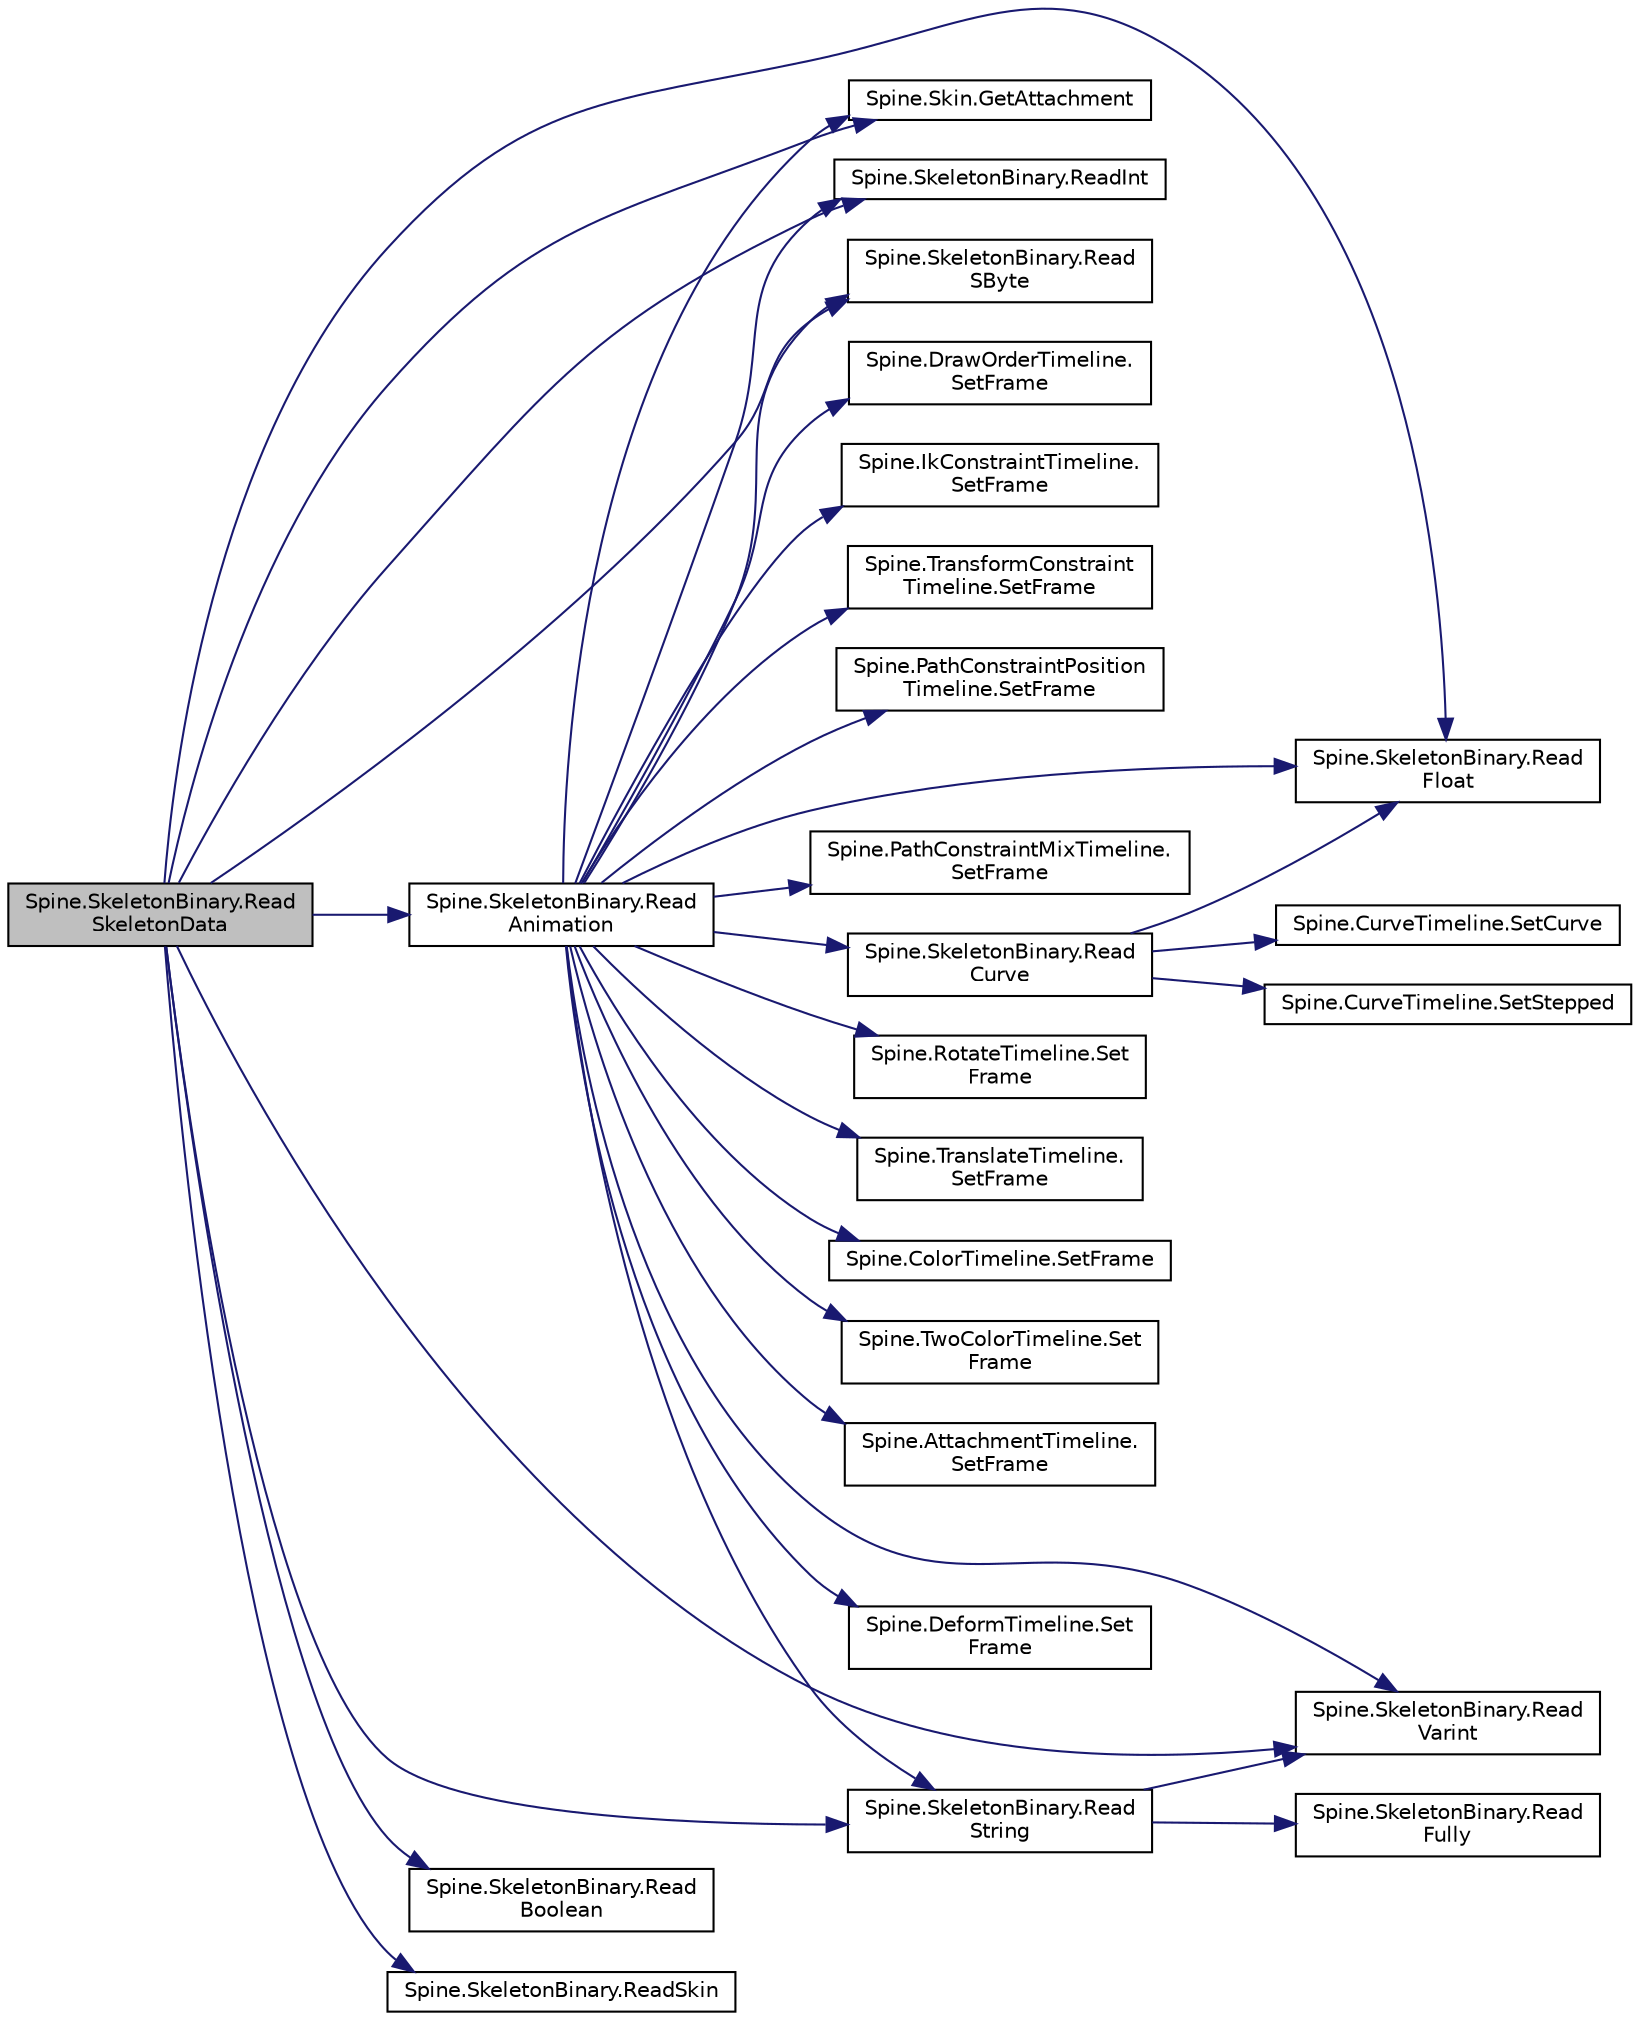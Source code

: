 digraph "Spine.SkeletonBinary.ReadSkeletonData"
{
 // LATEX_PDF_SIZE
  edge [fontname="Helvetica",fontsize="10",labelfontname="Helvetica",labelfontsize="10"];
  node [fontname="Helvetica",fontsize="10",shape=record];
  rankdir="LR";
  Node1 [label="Spine.SkeletonBinary.Read\lSkeletonData",height=0.2,width=0.4,color="black", fillcolor="grey75", style="filled", fontcolor="black",tooltip=" "];
  Node1 -> Node2 [color="midnightblue",fontsize="10",style="solid",fontname="Helvetica"];
  Node2 [label="Spine.Skin.GetAttachment",height=0.2,width=0.4,color="black", fillcolor="white", style="filled",URL="$class_spine_1_1_skin.html#a8e1b079b629865148f809487fbda7938",tooltip="Returns the attachment for the specified slot index and name, or null."];
  Node1 -> Node3 [color="midnightblue",fontsize="10",style="solid",fontname="Helvetica"];
  Node3 [label="Spine.SkeletonBinary.Read\lAnimation",height=0.2,width=0.4,color="black", fillcolor="white", style="filled",URL="$class_spine_1_1_skeleton_binary.html#a6f7cbf08deda1371511f41b7020c0e1b",tooltip=" "];
  Node3 -> Node2 [color="midnightblue",fontsize="10",style="solid",fontname="Helvetica"];
  Node3 -> Node4 [color="midnightblue",fontsize="10",style="solid",fontname="Helvetica"];
  Node4 [label="Spine.SkeletonBinary.Read\lCurve",height=0.2,width=0.4,color="black", fillcolor="white", style="filled",URL="$class_spine_1_1_skeleton_binary.html#ad108de830c6c9dda023c1ee8ae57be67",tooltip=" "];
  Node4 -> Node5 [color="midnightblue",fontsize="10",style="solid",fontname="Helvetica"];
  Node5 [label="Spine.SkeletonBinary.Read\lFloat",height=0.2,width=0.4,color="black", fillcolor="white", style="filled",URL="$class_spine_1_1_skeleton_binary.html#abceb97a66237f069899e4eae6b88cfe5",tooltip=" "];
  Node4 -> Node6 [color="midnightblue",fontsize="10",style="solid",fontname="Helvetica"];
  Node6 [label="Spine.CurveTimeline.SetCurve",height=0.2,width=0.4,color="black", fillcolor="white", style="filled",URL="$class_spine_1_1_curve_timeline.html#a17799c5d17120175dd78b9cb77a2e569",tooltip="Sets the control handle positions for an interpolation bezier curve used to transition from this keyf..."];
  Node4 -> Node7 [color="midnightblue",fontsize="10",style="solid",fontname="Helvetica"];
  Node7 [label="Spine.CurveTimeline.SetStepped",height=0.2,width=0.4,color="black", fillcolor="white", style="filled",URL="$class_spine_1_1_curve_timeline.html#ac9f50bb59d3a6a81aebf2ce6331eed76",tooltip=" "];
  Node3 -> Node5 [color="midnightblue",fontsize="10",style="solid",fontname="Helvetica"];
  Node3 -> Node8 [color="midnightblue",fontsize="10",style="solid",fontname="Helvetica"];
  Node8 [label="Spine.SkeletonBinary.ReadInt",height=0.2,width=0.4,color="black", fillcolor="white", style="filled",URL="$class_spine_1_1_skeleton_binary.html#a028e200aec5d5c3618b18cbf450bd6bf",tooltip=" "];
  Node3 -> Node9 [color="midnightblue",fontsize="10",style="solid",fontname="Helvetica"];
  Node9 [label="Spine.SkeletonBinary.Read\lSByte",height=0.2,width=0.4,color="black", fillcolor="white", style="filled",URL="$class_spine_1_1_skeleton_binary.html#aa519eb2d8a835b1e3586d2c7009ab69c",tooltip=" "];
  Node3 -> Node10 [color="midnightblue",fontsize="10",style="solid",fontname="Helvetica"];
  Node10 [label="Spine.SkeletonBinary.Read\lString",height=0.2,width=0.4,color="black", fillcolor="white", style="filled",URL="$class_spine_1_1_skeleton_binary.html#a169fee956d5676cb3dd5d59c2d38ef42",tooltip=" "];
  Node10 -> Node11 [color="midnightblue",fontsize="10",style="solid",fontname="Helvetica"];
  Node11 [label="Spine.SkeletonBinary.Read\lFully",height=0.2,width=0.4,color="black", fillcolor="white", style="filled",URL="$class_spine_1_1_skeleton_binary.html#a3c31f5d3d2c410d11407e234e370e533",tooltip=" "];
  Node10 -> Node12 [color="midnightblue",fontsize="10",style="solid",fontname="Helvetica"];
  Node12 [label="Spine.SkeletonBinary.Read\lVarint",height=0.2,width=0.4,color="black", fillcolor="white", style="filled",URL="$class_spine_1_1_skeleton_binary.html#a416307e9af6f3b22570f7b51e2673271",tooltip=" "];
  Node3 -> Node12 [color="midnightblue",fontsize="10",style="solid",fontname="Helvetica"];
  Node3 -> Node13 [color="midnightblue",fontsize="10",style="solid",fontname="Helvetica"];
  Node13 [label="Spine.RotateTimeline.Set\lFrame",height=0.2,width=0.4,color="black", fillcolor="white", style="filled",URL="$class_spine_1_1_rotate_timeline.html#a22498ac9b29001375d3feaf10dfcee3e",tooltip="Sets the time and value of the specified keyframe."];
  Node3 -> Node14 [color="midnightblue",fontsize="10",style="solid",fontname="Helvetica"];
  Node14 [label="Spine.TranslateTimeline.\lSetFrame",height=0.2,width=0.4,color="black", fillcolor="white", style="filled",URL="$class_spine_1_1_translate_timeline.html#a3f7844b15ce15705fbe363cc96c8e28d",tooltip="Sets the time and value of the specified keyframe."];
  Node3 -> Node15 [color="midnightblue",fontsize="10",style="solid",fontname="Helvetica"];
  Node15 [label="Spine.ColorTimeline.SetFrame",height=0.2,width=0.4,color="black", fillcolor="white", style="filled",URL="$class_spine_1_1_color_timeline.html#afcc8966dbad4ed2288d9d50a75097d43",tooltip="Sets the time and value of the specified keyframe."];
  Node3 -> Node16 [color="midnightblue",fontsize="10",style="solid",fontname="Helvetica"];
  Node16 [label="Spine.TwoColorTimeline.Set\lFrame",height=0.2,width=0.4,color="black", fillcolor="white", style="filled",URL="$class_spine_1_1_two_color_timeline.html#a2e52208d038817ae335b012799407f65",tooltip="Sets the time and value of the specified keyframe."];
  Node3 -> Node17 [color="midnightblue",fontsize="10",style="solid",fontname="Helvetica"];
  Node17 [label="Spine.AttachmentTimeline.\lSetFrame",height=0.2,width=0.4,color="black", fillcolor="white", style="filled",URL="$class_spine_1_1_attachment_timeline.html#addfa5214225557a55607cc6c1a67f1ec",tooltip="Sets the time and value of the specified keyframe."];
  Node3 -> Node18 [color="midnightblue",fontsize="10",style="solid",fontname="Helvetica"];
  Node18 [label="Spine.DeformTimeline.Set\lFrame",height=0.2,width=0.4,color="black", fillcolor="white", style="filled",URL="$class_spine_1_1_deform_timeline.html#a14f5a2b82ed8cb095ce9074f20c97e50",tooltip="Sets the time and value of the specified keyframe."];
  Node3 -> Node19 [color="midnightblue",fontsize="10",style="solid",fontname="Helvetica"];
  Node19 [label="Spine.DrawOrderTimeline.\lSetFrame",height=0.2,width=0.4,color="black", fillcolor="white", style="filled",URL="$class_spine_1_1_draw_order_timeline.html#a129490bb46fe396dd8adddbce56fb056",tooltip="Sets the time and value of the specified keyframe."];
  Node3 -> Node20 [color="midnightblue",fontsize="10",style="solid",fontname="Helvetica"];
  Node20 [label="Spine.IkConstraintTimeline.\lSetFrame",height=0.2,width=0.4,color="black", fillcolor="white", style="filled",URL="$class_spine_1_1_ik_constraint_timeline.html#aaed59ed804d181115397cbff98d6f49f",tooltip="Sets the time, mix and bend direction of the specified keyframe."];
  Node3 -> Node21 [color="midnightblue",fontsize="10",style="solid",fontname="Helvetica"];
  Node21 [label="Spine.TransformConstraint\lTimeline.SetFrame",height=0.2,width=0.4,color="black", fillcolor="white", style="filled",URL="$class_spine_1_1_transform_constraint_timeline.html#a3b53b9e1307a6ef101f3d86b37db30b0",tooltip=" "];
  Node3 -> Node22 [color="midnightblue",fontsize="10",style="solid",fontname="Helvetica"];
  Node22 [label="Spine.PathConstraintPosition\lTimeline.SetFrame",height=0.2,width=0.4,color="black", fillcolor="white", style="filled",URL="$class_spine_1_1_path_constraint_position_timeline.html#a60e5d27ae197826711c688036a3c7362",tooltip="Sets the time and value of the specified keyframe."];
  Node3 -> Node23 [color="midnightblue",fontsize="10",style="solid",fontname="Helvetica"];
  Node23 [label="Spine.PathConstraintMixTimeline.\lSetFrame",height=0.2,width=0.4,color="black", fillcolor="white", style="filled",URL="$class_spine_1_1_path_constraint_mix_timeline.html#a9d9391c74b58c06f236d744bef2071b6",tooltip="Sets the time and mixes of the specified keyframe."];
  Node1 -> Node24 [color="midnightblue",fontsize="10",style="solid",fontname="Helvetica"];
  Node24 [label="Spine.SkeletonBinary.Read\lBoolean",height=0.2,width=0.4,color="black", fillcolor="white", style="filled",URL="$class_spine_1_1_skeleton_binary.html#aa097cce8808ec9c783f44246af6b4eb6",tooltip=" "];
  Node1 -> Node5 [color="midnightblue",fontsize="10",style="solid",fontname="Helvetica"];
  Node1 -> Node8 [color="midnightblue",fontsize="10",style="solid",fontname="Helvetica"];
  Node1 -> Node9 [color="midnightblue",fontsize="10",style="solid",fontname="Helvetica"];
  Node1 -> Node25 [color="midnightblue",fontsize="10",style="solid",fontname="Helvetica"];
  Node25 [label="Spine.SkeletonBinary.ReadSkin",height=0.2,width=0.4,color="black", fillcolor="white", style="filled",URL="$class_spine_1_1_skeleton_binary.html#ab0c7a9f65984b546fcc62c8b671e9506",tooltip="May be null."];
  Node1 -> Node10 [color="midnightblue",fontsize="10",style="solid",fontname="Helvetica"];
  Node1 -> Node12 [color="midnightblue",fontsize="10",style="solid",fontname="Helvetica"];
}
